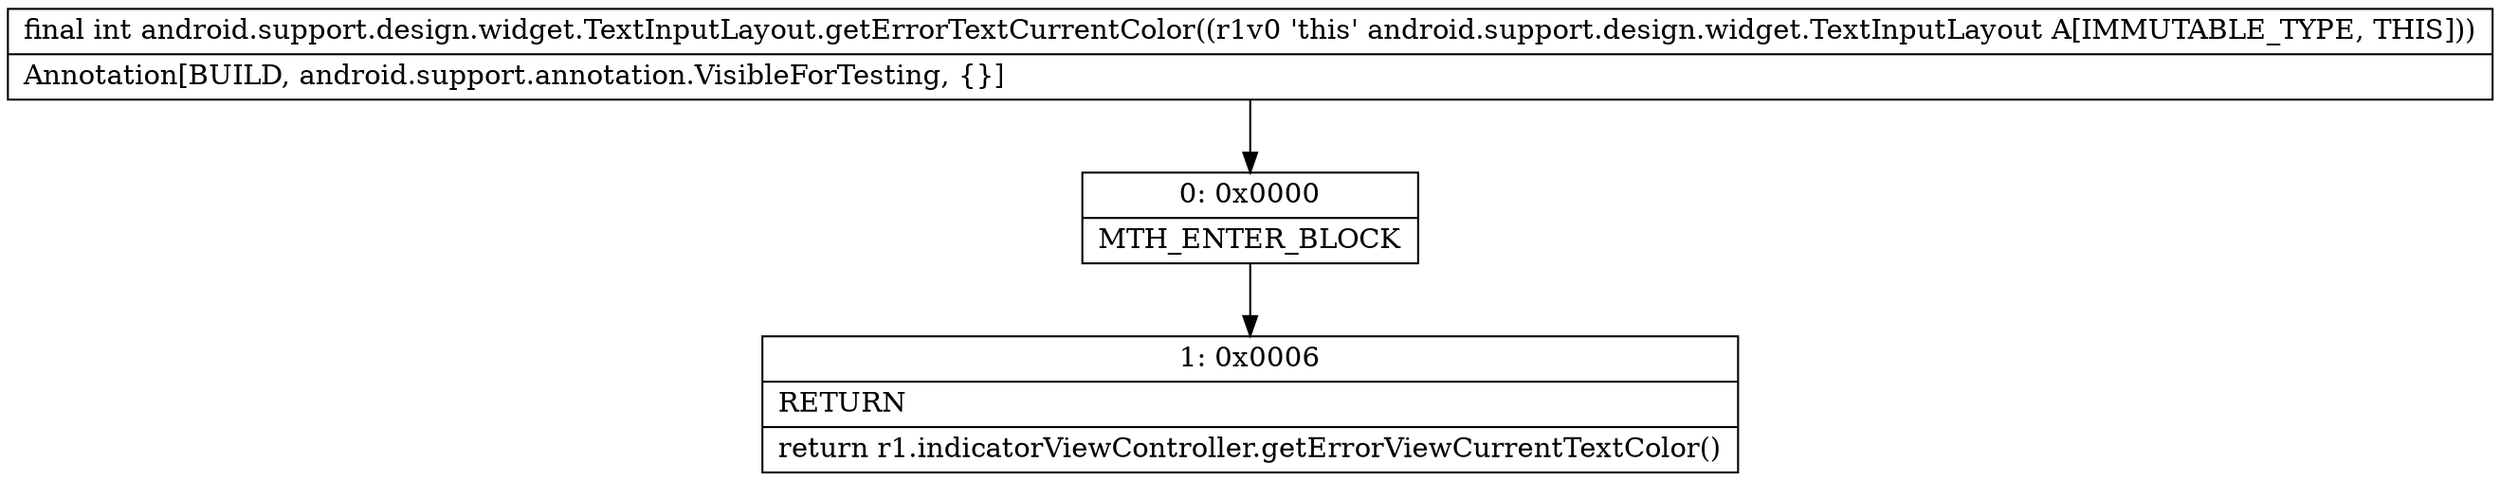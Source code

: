 digraph "CFG forandroid.support.design.widget.TextInputLayout.getErrorTextCurrentColor()I" {
Node_0 [shape=record,label="{0\:\ 0x0000|MTH_ENTER_BLOCK\l}"];
Node_1 [shape=record,label="{1\:\ 0x0006|RETURN\l|return r1.indicatorViewController.getErrorViewCurrentTextColor()\l}"];
MethodNode[shape=record,label="{final int android.support.design.widget.TextInputLayout.getErrorTextCurrentColor((r1v0 'this' android.support.design.widget.TextInputLayout A[IMMUTABLE_TYPE, THIS]))  | Annotation[BUILD, android.support.annotation.VisibleForTesting, \{\}]\l}"];
MethodNode -> Node_0;
Node_0 -> Node_1;
}

